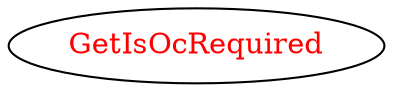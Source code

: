 digraph dependencyGraph {
 concentrate=true;
 ranksep="2.0";
 rankdir="LR"; 
 splines="ortho";
"GetIsOcRequired" [fontcolor="red"];
}